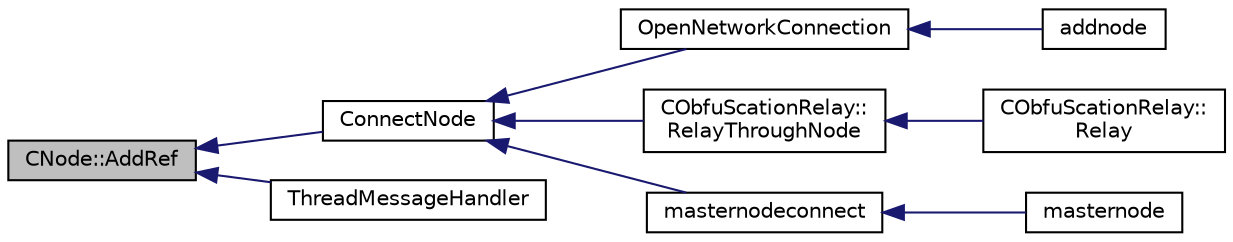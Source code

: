 digraph "CNode::AddRef"
{
  edge [fontname="Helvetica",fontsize="10",labelfontname="Helvetica",labelfontsize="10"];
  node [fontname="Helvetica",fontsize="10",shape=record];
  rankdir="LR";
  Node51 [label="CNode::AddRef",height=0.2,width=0.4,color="black", fillcolor="grey75", style="filled", fontcolor="black"];
  Node51 -> Node52 [dir="back",color="midnightblue",fontsize="10",style="solid",fontname="Helvetica"];
  Node52 [label="ConnectNode",height=0.2,width=0.4,color="black", fillcolor="white", style="filled",URL="$net_8h.html#a4e1d531294a77151b03722e360919186"];
  Node52 -> Node53 [dir="back",color="midnightblue",fontsize="10",style="solid",fontname="Helvetica"];
  Node53 [label="OpenNetworkConnection",height=0.2,width=0.4,color="black", fillcolor="white", style="filled",URL="$net_8h.html#aa19cb8e6cf23a990e585f2bbf9ece276"];
  Node53 -> Node54 [dir="back",color="midnightblue",fontsize="10",style="solid",fontname="Helvetica"];
  Node54 [label="addnode",height=0.2,width=0.4,color="black", fillcolor="white", style="filled",URL="$rpcnet_8cpp.html#ab455bfd729ba34d3bb55b716e62405a3"];
  Node52 -> Node55 [dir="back",color="midnightblue",fontsize="10",style="solid",fontname="Helvetica"];
  Node55 [label="CObfuScationRelay::\lRelayThroughNode",height=0.2,width=0.4,color="black", fillcolor="white", style="filled",URL="$class_c_obfu_scation_relay.html#a68272322a5123591a9f57a8ff07943f6"];
  Node55 -> Node56 [dir="back",color="midnightblue",fontsize="10",style="solid",fontname="Helvetica"];
  Node56 [label="CObfuScationRelay::\lRelay",height=0.2,width=0.4,color="black", fillcolor="white", style="filled",URL="$class_c_obfu_scation_relay.html#ae3bb081dc03a7c07be2a85ca2512f581"];
  Node52 -> Node57 [dir="back",color="midnightblue",fontsize="10",style="solid",fontname="Helvetica"];
  Node57 [label="masternodeconnect",height=0.2,width=0.4,color="black", fillcolor="white", style="filled",URL="$rpcmasternode_8cpp.html#a9202ac2ef7ab6907aa65bbc9219a3219"];
  Node57 -> Node58 [dir="back",color="midnightblue",fontsize="10",style="solid",fontname="Helvetica"];
  Node58 [label="masternode",height=0.2,width=0.4,color="black", fillcolor="white", style="filled",URL="$rpcmasternode_8cpp.html#a30609e443aeb47c29ed0878d16b1b5e1"];
  Node51 -> Node59 [dir="back",color="midnightblue",fontsize="10",style="solid",fontname="Helvetica"];
  Node59 [label="ThreadMessageHandler",height=0.2,width=0.4,color="black", fillcolor="white", style="filled",URL="$net_8cpp.html#a379b0d3521bdd62ac296f219d70c4e30"];
}
